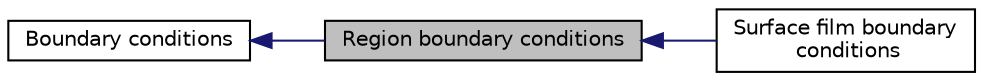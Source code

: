 digraph "Region boundary conditions"
{
  bgcolor="transparent";
  edge [fontname="Helvetica",fontsize="10",labelfontname="Helvetica",labelfontsize="10"];
  node [fontname="Helvetica",fontsize="10",shape=record];
  rankdir=LR;
  Node0 [label="Region boundary conditions",height=0.2,width=0.4,color="black", fillcolor="grey75", style="filled" fontcolor="black"];
  Node2 [label="Surface film boundary\l conditions",height=0.2,width=0.4,color="black",URL="$group__grpSurfaceFilmBoundaryConditions.html"];
  Node1 [label="Boundary conditions",height=0.2,width=0.4,color="black",URL="$group__grpBoundaryConditions.html"];
  Node1->Node0 [shape=plaintext, color="midnightblue", dir="back", style="solid"];
  Node0->Node2 [shape=plaintext, color="midnightblue", dir="back", style="solid"];
}
